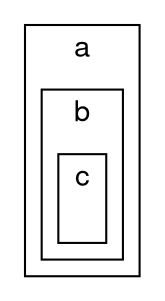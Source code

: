 digraph unix {
  graph [ dpi = 75 ]; 
  graph [nodesep = 0.25; ranksep=0.25];
  fontname="Helvetica,Arial,sans-serif"
  node [fontname="Helvetica,Arial,sans-serif"]
  edge [fontname="Helvetica,Arial,sans-serif"]
  subgraph cluster_a_46 {
    label = "a"; // scope
    invisible [label = "", shape = point, style=invis]; // a
    subgraph cluster_b_48 {
      label = "b"; // scope
      invisible [label = "", shape = point, style=invis]; // b
      subgraph cluster_c_50 {
        label = "c"; // scope
        invisible [label = "", shape = point, style=invis]; // c
        
      }
      
    }
    
  }
}
